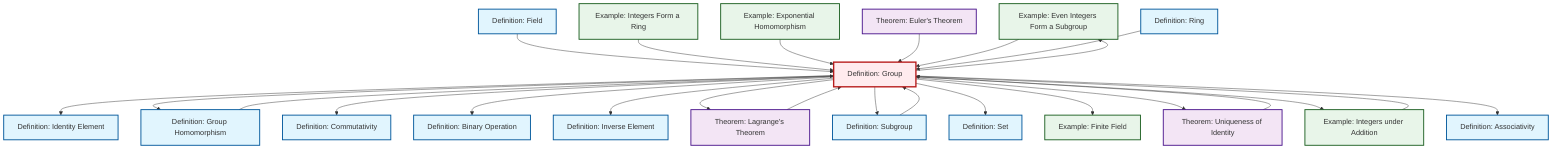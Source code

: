 graph TD
    classDef definition fill:#e1f5fe,stroke:#01579b,stroke-width:2px
    classDef theorem fill:#f3e5f5,stroke:#4a148c,stroke-width:2px
    classDef axiom fill:#fff3e0,stroke:#e65100,stroke-width:2px
    classDef example fill:#e8f5e9,stroke:#1b5e20,stroke-width:2px
    classDef current fill:#ffebee,stroke:#b71c1c,stroke-width:3px
    ex-even-integers-subgroup["Example: Even Integers Form a Subgroup"]:::example
    def-group["Definition: Group"]:::definition
    ex-integers-addition["Example: Integers under Addition"]:::example
    ex-finite-field["Example: Finite Field"]:::example
    def-homomorphism["Definition: Group Homomorphism"]:::definition
    def-identity-element["Definition: Identity Element"]:::definition
    ex-integers-ring["Example: Integers Form a Ring"]:::example
    def-subgroup["Definition: Subgroup"]:::definition
    thm-euler["Theorem: Euler's Theorem"]:::theorem
    def-associativity["Definition: Associativity"]:::definition
    def-set["Definition: Set"]:::definition
    thm-unique-identity["Theorem: Uniqueness of Identity"]:::theorem
    ex-exponential-homomorphism["Example: Exponential Homomorphism"]:::example
    def-field["Definition: Field"]:::definition
    def-inverse-element["Definition: Inverse Element"]:::definition
    thm-lagrange["Theorem: Lagrange's Theorem"]:::theorem
    def-commutativity["Definition: Commutativity"]:::definition
    def-binary-operation["Definition: Binary Operation"]:::definition
    def-ring["Definition: Ring"]:::definition
    def-field --> def-group
    def-group --> def-identity-element
    def-group --> ex-even-integers-subgroup
    ex-integers-ring --> def-group
    ex-exponential-homomorphism --> def-group
    def-homomorphism --> def-group
    def-subgroup --> def-group
    def-group --> def-homomorphism
    def-group --> def-commutativity
    def-group --> def-binary-operation
    def-group --> def-inverse-element
    def-group --> thm-lagrange
    thm-euler --> def-group
    def-group --> def-subgroup
    def-group --> def-set
    ex-even-integers-subgroup --> def-group
    thm-unique-identity --> def-group
    def-group --> ex-finite-field
    def-group --> thm-unique-identity
    thm-lagrange --> def-group
    def-ring --> def-group
    ex-integers-addition --> def-group
    def-group --> ex-integers-addition
    def-group --> def-associativity
    class def-group current